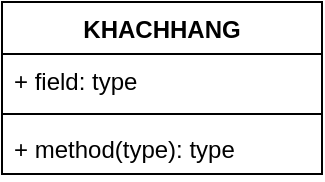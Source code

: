 <mxfile version="15.9.1" type="github">
  <diagram id="ewb5bCQGCkbx7X-e-ne1" name="Page-1">
    <mxGraphModel dx="1038" dy="536" grid="1" gridSize="10" guides="1" tooltips="1" connect="1" arrows="1" fold="1" page="1" pageScale="1" pageWidth="827" pageHeight="1169" math="0" shadow="0">
      <root>
        <mxCell id="0" />
        <mxCell id="1" parent="0" />
        <mxCell id="IJnIvCT50CY59nlo0B-y-1" value="KHACHHANG" style="swimlane;fontStyle=1;align=center;verticalAlign=top;childLayout=stackLayout;horizontal=1;startSize=26;horizontalStack=0;resizeParent=1;resizeParentMax=0;resizeLast=0;collapsible=1;marginBottom=0;" vertex="1" parent="1">
          <mxGeometry x="170" y="150" width="160" height="86" as="geometry" />
        </mxCell>
        <mxCell id="IJnIvCT50CY59nlo0B-y-2" value="+ field: type" style="text;strokeColor=none;fillColor=none;align=left;verticalAlign=top;spacingLeft=4;spacingRight=4;overflow=hidden;rotatable=0;points=[[0,0.5],[1,0.5]];portConstraint=eastwest;" vertex="1" parent="IJnIvCT50CY59nlo0B-y-1">
          <mxGeometry y="26" width="160" height="26" as="geometry" />
        </mxCell>
        <mxCell id="IJnIvCT50CY59nlo0B-y-3" value="" style="line;strokeWidth=1;fillColor=none;align=left;verticalAlign=middle;spacingTop=-1;spacingLeft=3;spacingRight=3;rotatable=0;labelPosition=right;points=[];portConstraint=eastwest;" vertex="1" parent="IJnIvCT50CY59nlo0B-y-1">
          <mxGeometry y="52" width="160" height="8" as="geometry" />
        </mxCell>
        <mxCell id="IJnIvCT50CY59nlo0B-y-4" value="+ method(type): type" style="text;strokeColor=none;fillColor=none;align=left;verticalAlign=top;spacingLeft=4;spacingRight=4;overflow=hidden;rotatable=0;points=[[0,0.5],[1,0.5]];portConstraint=eastwest;" vertex="1" parent="IJnIvCT50CY59nlo0B-y-1">
          <mxGeometry y="60" width="160" height="26" as="geometry" />
        </mxCell>
      </root>
    </mxGraphModel>
  </diagram>
</mxfile>
